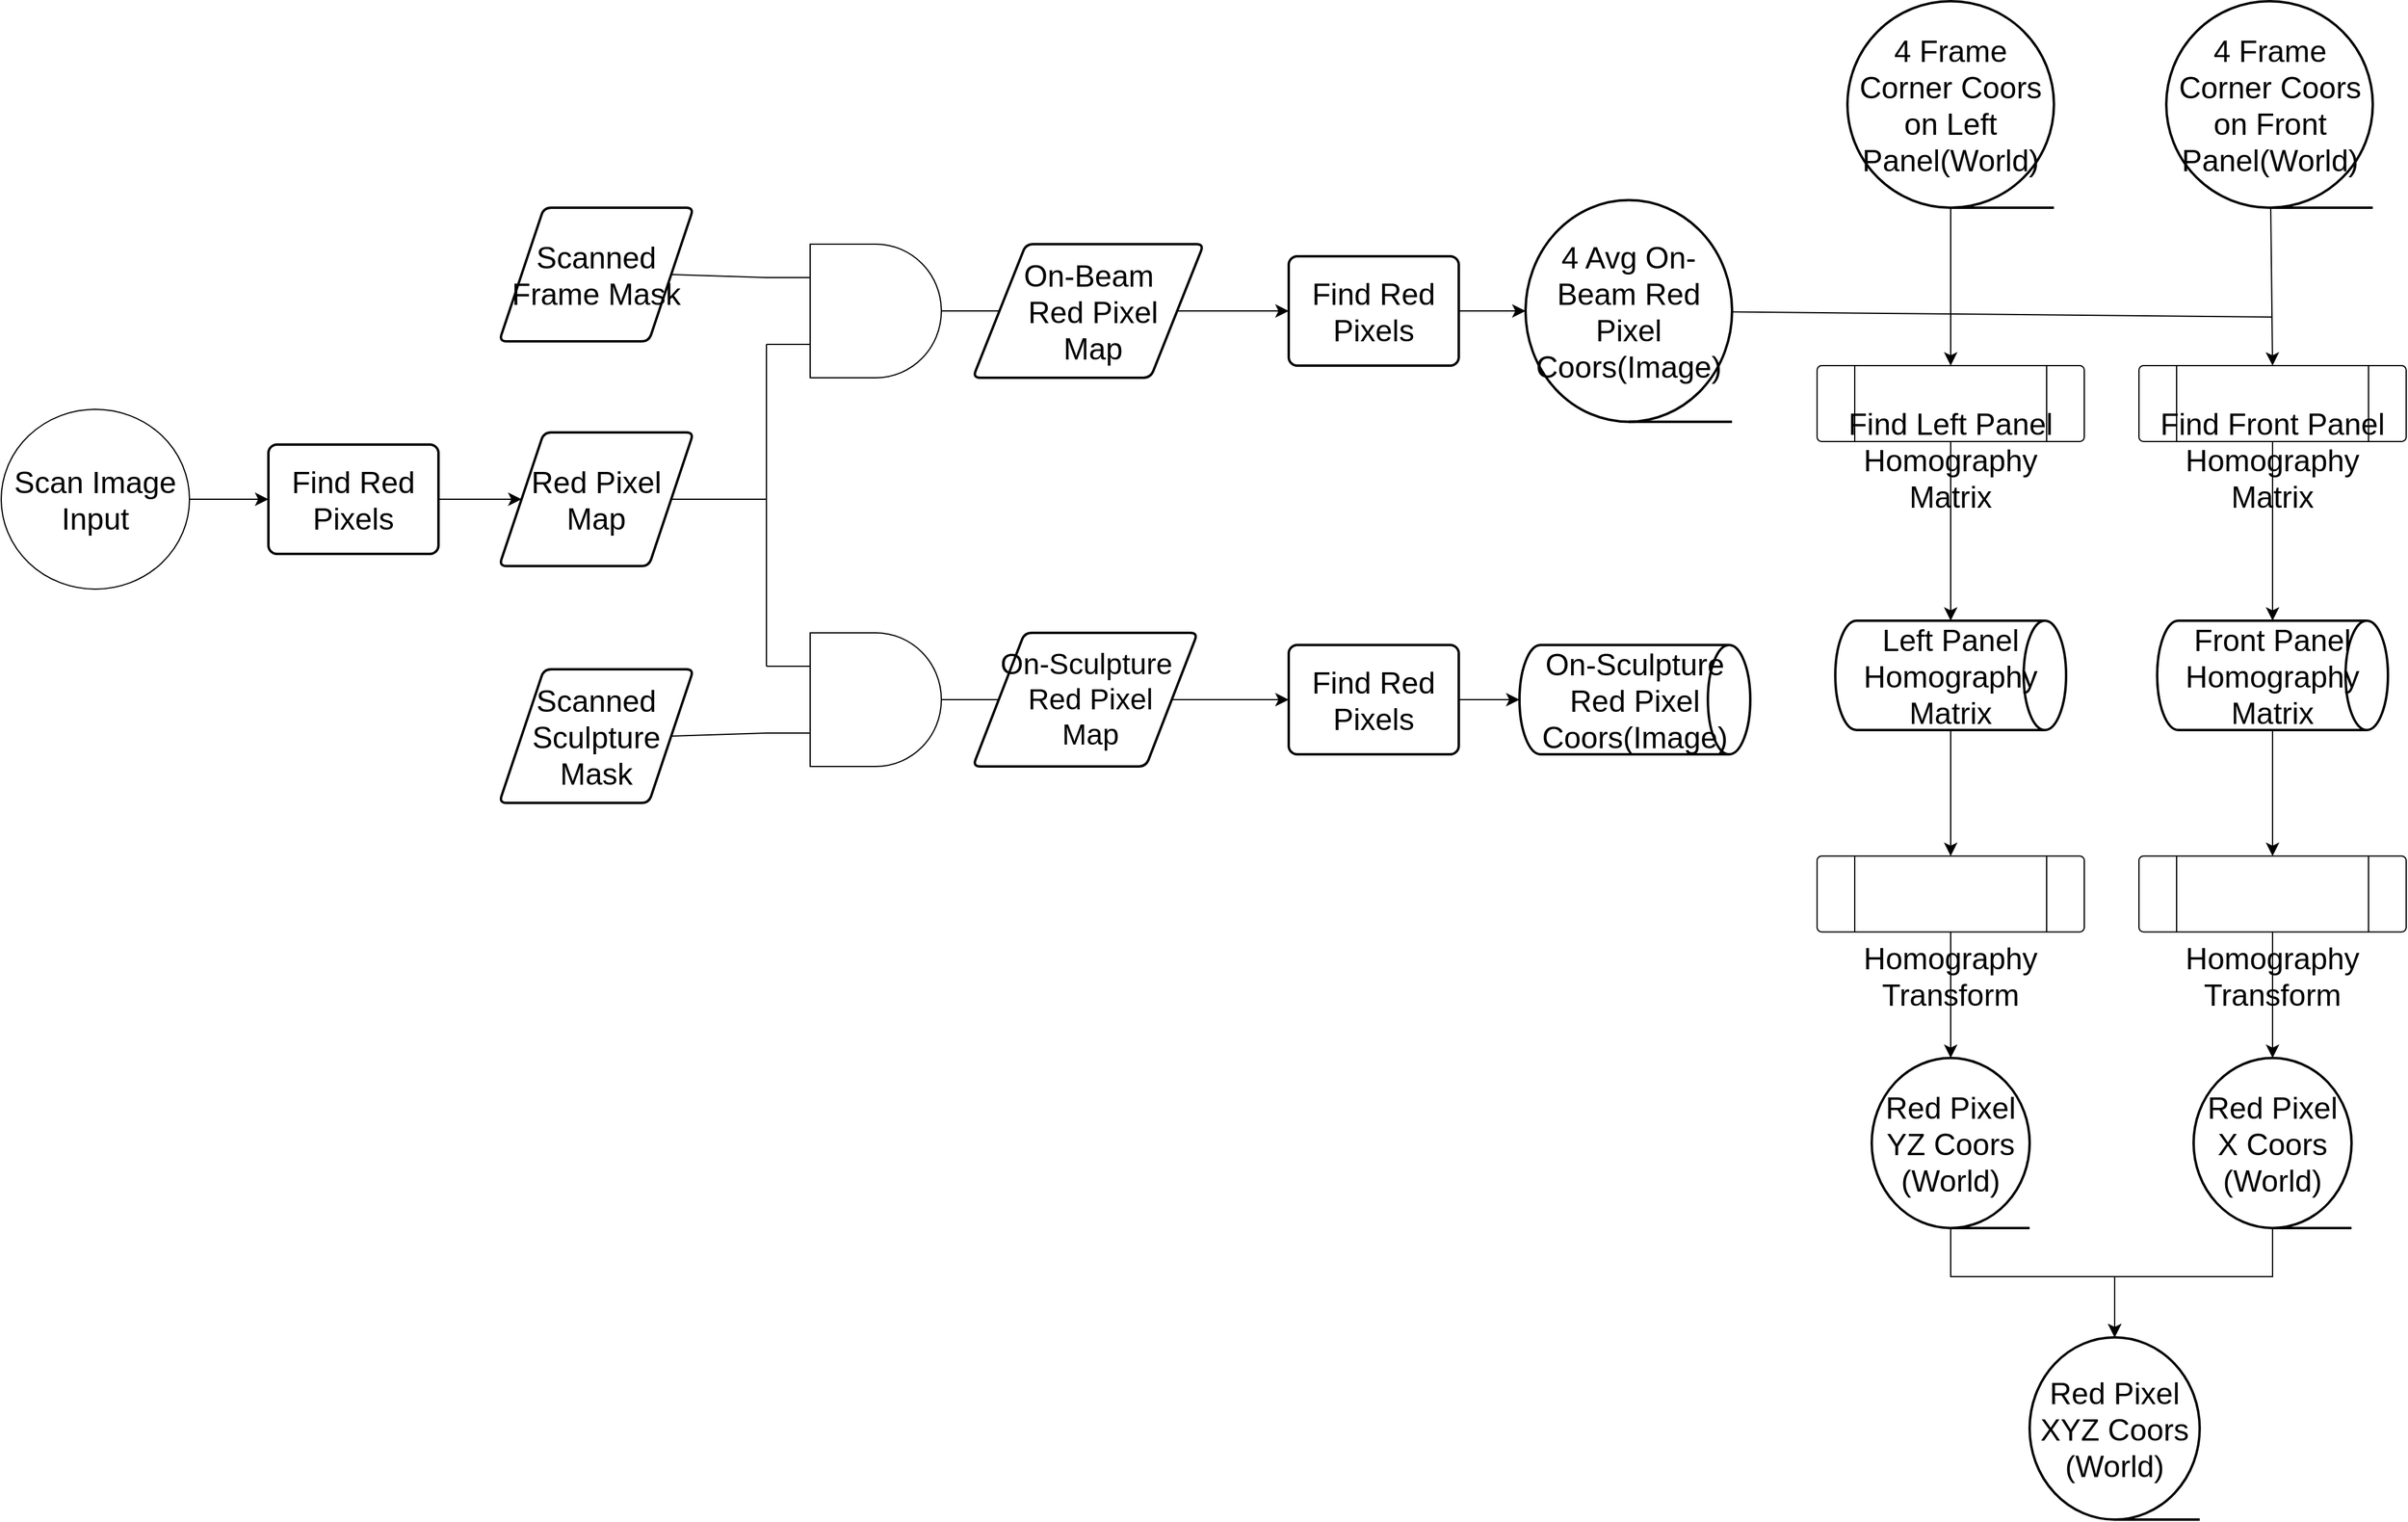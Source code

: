 <mxfile version="24.2.3" type="device">
  <diagram name="Page-1" id="OlKapIi3uWO2QsuCSNSb">
    <mxGraphModel dx="1537" dy="870" grid="1" gridSize="10" guides="1" tooltips="1" connect="1" arrows="1" fold="1" page="1" pageScale="1" pageWidth="2000" pageHeight="1500" math="0" shadow="0">
      <root>
        <mxCell id="0" />
        <mxCell id="1" parent="0" />
        <mxCell id="RCYnNcVBV2A_GnD5C0OR-2" style="edgeStyle=none;curved=1;rounded=0;orthogonalLoop=1;jettySize=auto;html=1;fontSize=12;startSize=8;endSize=8;entryX=0;entryY=0.5;entryDx=0;entryDy=0;labelBackgroundColor=none;textShadow=0;" parent="1" source="859-qJpJI6VnqW7jw_TA-1" target="g15t2NtTSoSg01-tuQBl-59" edge="1">
          <mxGeometry relative="1" as="geometry">
            <mxPoint x="315" y="490.0" as="targetPoint" />
          </mxGeometry>
        </mxCell>
        <mxCell id="859-qJpJI6VnqW7jw_TA-1" value="&lt;font style=&quot;font-size: 25px;&quot;&gt;Scan Image Input&lt;br&gt;&lt;/font&gt;" style="ellipse;html=1;labelBackgroundColor=none;textShadow=0;whiteSpace=wrap;" parent="1" vertex="1">
          <mxGeometry x="20" y="416" width="155" height="148" as="geometry" />
        </mxCell>
        <mxCell id="RCYnNcVBV2A_GnD5C0OR-5" style="edgeStyle=none;curved=1;rounded=0;orthogonalLoop=1;jettySize=auto;html=1;fontSize=12;startSize=8;endSize=8;exitX=1;exitY=0.5;exitDx=0;exitDy=0;entryX=0;entryY=0.5;entryDx=0;entryDy=0;labelBackgroundColor=none;textShadow=0;" parent="1" source="g15t2NtTSoSg01-tuQBl-59" target="g15t2NtTSoSg01-tuQBl-61" edge="1">
          <mxGeometry relative="1" as="geometry">
            <mxPoint x="495" y="490" as="targetPoint" />
            <mxPoint x="365" y="490.0" as="sourcePoint" />
          </mxGeometry>
        </mxCell>
        <mxCell id="g15t2NtTSoSg01-tuQBl-27" style="edgeStyle=none;curved=0;rounded=0;orthogonalLoop=1;jettySize=auto;html=1;entryX=0;entryY=0.5;entryDx=0;entryDy=0;fontSize=12;startSize=8;endSize=8;endArrow=none;endFill=0;labelBackgroundColor=none;textShadow=0;" parent="1" target="g15t2NtTSoSg01-tuQBl-67" edge="1">
          <mxGeometry relative="1" as="geometry">
            <mxPoint x="810" y="335.0" as="sourcePoint" />
            <mxPoint x="840" y="335" as="targetPoint" />
          </mxGeometry>
        </mxCell>
        <mxCell id="g15t2NtTSoSg01-tuQBl-8" value="" style="verticalLabelPosition=bottom;shadow=0;dashed=0;align=center;html=1;verticalAlign=top;shape=mxgraph.electrical.logic_gates.logic_gate;operation=and;labelBackgroundColor=none;textShadow=0;whiteSpace=wrap;" parent="1" vertex="1">
          <mxGeometry x="650" y="280" width="180" height="110" as="geometry" />
        </mxCell>
        <mxCell id="g15t2NtTSoSg01-tuQBl-13" style="edgeStyle=none;curved=0;rounded=0;orthogonalLoop=1;jettySize=auto;html=1;entryX=0;entryY=0.25;entryDx=0;entryDy=0;entryPerimeter=0;fontSize=12;startSize=8;endSize=8;endArrow=none;endFill=0;exitX=1;exitY=0.5;exitDx=0;exitDy=0;labelBackgroundColor=none;textShadow=0;" parent="1" source="g15t2NtTSoSg01-tuQBl-63" target="g15t2NtTSoSg01-tuQBl-8" edge="1">
          <mxGeometry relative="1" as="geometry">
            <mxPoint x="575" y="306.042" as="sourcePoint" />
          </mxGeometry>
        </mxCell>
        <mxCell id="g15t2NtTSoSg01-tuQBl-31" style="edgeStyle=none;curved=1;rounded=0;orthogonalLoop=1;jettySize=auto;html=1;entryX=0;entryY=0.5;entryDx=0;entryDy=0;fontSize=12;startSize=8;endSize=8;exitX=1;exitY=0.5;exitDx=0;exitDy=0;labelBackgroundColor=none;textShadow=0;" parent="1" source="g15t2NtTSoSg01-tuQBl-67" target="g15t2NtTSoSg01-tuQBl-70" edge="1">
          <mxGeometry relative="1" as="geometry">
            <mxPoint x="960" y="335" as="sourcePoint" />
            <mxPoint x="1080" y="335.0" as="targetPoint" />
          </mxGeometry>
        </mxCell>
        <mxCell id="g15t2NtTSoSg01-tuQBl-29" style="edgeStyle=none;curved=1;rounded=0;orthogonalLoop=1;jettySize=auto;html=1;entryX=0;entryY=0.5;entryDx=0;entryDy=0;fontSize=12;startSize=8;endSize=8;endArrow=none;endFill=0;labelBackgroundColor=none;textShadow=0;" parent="1" target="g15t2NtTSoSg01-tuQBl-68" edge="1">
          <mxGeometry relative="1" as="geometry">
            <mxPoint x="810" y="655" as="sourcePoint" />
            <mxPoint x="840" y="655" as="targetPoint" />
          </mxGeometry>
        </mxCell>
        <mxCell id="g15t2NtTSoSg01-tuQBl-18" value="" style="verticalLabelPosition=bottom;shadow=0;dashed=0;align=center;html=1;verticalAlign=top;shape=mxgraph.electrical.logic_gates.logic_gate;operation=and;labelBackgroundColor=none;textShadow=0;whiteSpace=wrap;" parent="1" vertex="1">
          <mxGeometry x="650" y="600" width="180" height="110" as="geometry" />
        </mxCell>
        <mxCell id="g15t2NtTSoSg01-tuQBl-19" value="" style="endArrow=none;html=1;rounded=0;fontSize=12;startSize=8;endSize=8;curved=1;entryX=0;entryY=0.25;entryDx=0;entryDy=0;entryPerimeter=0;labelBackgroundColor=none;textShadow=0;" parent="1" target="g15t2NtTSoSg01-tuQBl-18" edge="1">
          <mxGeometry width="50" height="50" relative="1" as="geometry">
            <mxPoint x="650" y="490" as="sourcePoint" />
            <mxPoint x="780" y="410" as="targetPoint" />
          </mxGeometry>
        </mxCell>
        <mxCell id="g15t2NtTSoSg01-tuQBl-24" style="edgeStyle=none;curved=1;rounded=0;orthogonalLoop=1;jettySize=auto;html=1;entryX=0;entryY=0.75;entryDx=0;entryDy=0;entryPerimeter=0;fontSize=12;startSize=8;endSize=8;endArrow=none;endFill=0;exitX=1;exitY=0.5;exitDx=0;exitDy=0;labelBackgroundColor=none;textShadow=0;" parent="1" source="g15t2NtTSoSg01-tuQBl-65" target="g15t2NtTSoSg01-tuQBl-18" edge="1">
          <mxGeometry relative="1" as="geometry">
            <mxPoint x="575" y="683.958" as="sourcePoint" />
          </mxGeometry>
        </mxCell>
        <mxCell id="g15t2NtTSoSg01-tuQBl-25" style="edgeStyle=none;curved=1;rounded=0;orthogonalLoop=1;jettySize=auto;html=1;exitX=0.5;exitY=0;exitDx=0;exitDy=0;fontSize=12;startSize=8;endSize=8;labelBackgroundColor=none;textShadow=0;" parent="1" edge="1">
          <mxGeometry relative="1" as="geometry">
            <mxPoint x="500" y="260" as="sourcePoint" />
            <mxPoint x="500" y="260" as="targetPoint" />
          </mxGeometry>
        </mxCell>
        <mxCell id="g15t2NtTSoSg01-tuQBl-26" style="edgeStyle=none;curved=0;rounded=0;orthogonalLoop=1;jettySize=auto;html=1;entryX=0;entryY=0.75;entryDx=0;entryDy=0;entryPerimeter=0;fontSize=12;startSize=8;endSize=8;endArrow=none;endFill=0;exitX=1;exitY=0.5;exitDx=0;exitDy=0;labelBackgroundColor=none;textShadow=0;" parent="1" source="g15t2NtTSoSg01-tuQBl-61" target="g15t2NtTSoSg01-tuQBl-8" edge="1">
          <mxGeometry relative="1" as="geometry">
            <mxPoint x="575" y="490" as="sourcePoint" />
            <Array as="points">
              <mxPoint x="650" y="490" />
            </Array>
          </mxGeometry>
        </mxCell>
        <mxCell id="g15t2NtTSoSg01-tuQBl-46" style="edgeStyle=none;curved=1;rounded=0;orthogonalLoop=1;jettySize=auto;html=1;entryX=0;entryY=0.5;entryDx=0;entryDy=0;fontSize=12;startSize=8;endSize=8;exitX=1;exitY=0.5;exitDx=0;exitDy=0;labelBackgroundColor=none;textShadow=0;" parent="1" source="g15t2NtTSoSg01-tuQBl-68" target="g15t2NtTSoSg01-tuQBl-71" edge="1">
          <mxGeometry relative="1" as="geometry">
            <mxPoint x="960" y="655" as="sourcePoint" />
            <mxPoint x="1080" y="655" as="targetPoint" />
          </mxGeometry>
        </mxCell>
        <mxCell id="g15t2NtTSoSg01-tuQBl-32" style="edgeStyle=none;curved=1;rounded=0;orthogonalLoop=1;jettySize=auto;html=1;fontSize=12;startSize=8;endSize=8;exitX=1;exitY=0.5;exitDx=0;exitDy=0;labelBackgroundColor=none;textShadow=0;" parent="1" source="g15t2NtTSoSg01-tuQBl-70" target="g15t2NtTSoSg01-tuQBl-33" edge="1">
          <mxGeometry relative="1" as="geometry">
            <mxPoint x="1330" y="335" as="targetPoint" />
            <mxPoint x="1220" y="335.0" as="sourcePoint" />
          </mxGeometry>
        </mxCell>
        <mxCell id="g15t2NtTSoSg01-tuQBl-89" style="edgeStyle=none;curved=1;rounded=0;orthogonalLoop=1;jettySize=auto;html=1;fontSize=12;startSize=8;endSize=8;endArrow=none;endFill=0;labelBackgroundColor=none;textShadow=0;" parent="1" source="g15t2NtTSoSg01-tuQBl-33" edge="1">
          <mxGeometry relative="1" as="geometry">
            <mxPoint x="1890" y="340" as="targetPoint" />
          </mxGeometry>
        </mxCell>
        <mxCell id="g15t2NtTSoSg01-tuQBl-33" value="&lt;font style=&quot;font-size: 25px;&quot;&gt;4 Avg On-Beam Red Pixel Coors(Image)&lt;br&gt;&lt;/font&gt;" style="strokeWidth=2;html=1;shape=mxgraph.flowchart.sequential_data;labelBackgroundColor=none;textShadow=0;verticalAlign=middle;whiteSpace=wrap;" parent="1" vertex="1">
          <mxGeometry x="1275" y="243.75" width="170" height="182.5" as="geometry" />
        </mxCell>
        <mxCell id="g15t2NtTSoSg01-tuQBl-42" style="edgeStyle=none;curved=1;rounded=0;orthogonalLoop=1;jettySize=auto;html=1;entryX=0.5;entryY=0;entryDx=0;entryDy=0;fontSize=12;startSize=8;endSize=8;exitX=0.5;exitY=1;exitDx=0;exitDy=0;exitPerimeter=0;labelBackgroundColor=none;textShadow=0;" parent="1" source="g15t2NtTSoSg01-tuQBl-36" target="g15t2NtTSoSg01-tuQBl-38" edge="1">
          <mxGeometry relative="1" as="geometry">
            <mxPoint x="1640" y="280" as="sourcePoint" />
          </mxGeometry>
        </mxCell>
        <mxCell id="g15t2NtTSoSg01-tuQBl-36" value="&lt;font style=&quot;font-size: 25px;&quot;&gt;4 Frame Corner Coors on Left Panel(World)&lt;br&gt;&lt;/font&gt;" style="strokeWidth=2;html=1;shape=mxgraph.flowchart.sequential_data;labelBackgroundColor=none;textShadow=0;whiteSpace=wrap;" parent="1" vertex="1">
          <mxGeometry x="1540" y="80" width="170" height="170" as="geometry" />
        </mxCell>
        <mxCell id="g15t2NtTSoSg01-tuQBl-38" value="&lt;font style=&quot;font-size: 25px;&quot;&gt;Find Left Panel Homography Matrix&lt;/font&gt;" style="verticalLabelPosition=bottom;verticalAlign=bottom;html=1;shape=process;rounded=1;size=0.14;arcSize=6;labelBackgroundColor=none;textShadow=0;whiteSpace=wrap;" parent="1" vertex="1">
          <mxGeometry x="1515" y="380" width="220" height="62.5" as="geometry" />
        </mxCell>
        <mxCell id="g15t2NtTSoSg01-tuQBl-74" style="edgeStyle=none;curved=1;rounded=0;orthogonalLoop=1;jettySize=auto;html=1;entryX=0.5;entryY=0;entryDx=0;entryDy=0;fontSize=12;startSize=8;endSize=8;labelBackgroundColor=none;textShadow=0;" parent="1" source="g15t2NtTSoSg01-tuQBl-43" target="g15t2NtTSoSg01-tuQBl-72" edge="1">
          <mxGeometry relative="1" as="geometry" />
        </mxCell>
        <mxCell id="g15t2NtTSoSg01-tuQBl-43" value="&lt;font style=&quot;font-size: 25px;&quot;&gt;Left Panel Homography Matrix&lt;/font&gt;" style="strokeWidth=2;html=1;shape=mxgraph.flowchart.direct_data;labelBackgroundColor=none;textShadow=0;whiteSpace=wrap;" parent="1" vertex="1">
          <mxGeometry x="1530" y="590" width="190" height="90" as="geometry" />
        </mxCell>
        <mxCell id="g15t2NtTSoSg01-tuQBl-44" style="edgeStyle=none;curved=1;rounded=0;orthogonalLoop=1;jettySize=auto;html=1;entryX=0.5;entryY=0;entryDx=0;entryDy=0;entryPerimeter=0;fontSize=12;startSize=8;endSize=8;exitX=0.5;exitY=1;exitDx=0;exitDy=0;labelBackgroundColor=none;textShadow=0;" parent="1" source="g15t2NtTSoSg01-tuQBl-38" target="g15t2NtTSoSg01-tuQBl-43" edge="1">
          <mxGeometry relative="1" as="geometry" />
        </mxCell>
        <mxCell id="g15t2NtTSoSg01-tuQBl-48" style="edgeStyle=none;curved=1;rounded=0;orthogonalLoop=1;jettySize=auto;html=1;entryX=0;entryY=0.5;entryDx=0;entryDy=0;entryPerimeter=0;fontSize=12;startSize=8;endSize=8;exitX=1;exitY=0.5;exitDx=0;exitDy=0;labelBackgroundColor=none;textShadow=0;" parent="1" source="g15t2NtTSoSg01-tuQBl-71" target="g15t2NtTSoSg01-tuQBl-58" edge="1">
          <mxGeometry relative="1" as="geometry">
            <mxPoint x="1220" y="655" as="sourcePoint" />
            <mxPoint x="1330" y="655" as="targetPoint" />
          </mxGeometry>
        </mxCell>
        <mxCell id="g15t2NtTSoSg01-tuQBl-50" style="edgeStyle=none;curved=1;rounded=0;orthogonalLoop=1;jettySize=auto;html=1;fontSize=12;startSize=8;endSize=8;entryX=0.5;entryY=0;entryDx=0;entryDy=0;labelBackgroundColor=none;textShadow=0;" parent="1" source="g15t2NtTSoSg01-tuQBl-49" target="g15t2NtTSoSg01-tuQBl-51" edge="1">
          <mxGeometry relative="1" as="geometry">
            <mxPoint x="1890" y="420" as="targetPoint" />
          </mxGeometry>
        </mxCell>
        <mxCell id="g15t2NtTSoSg01-tuQBl-49" value="&lt;div align=&quot;center&quot;&gt;&lt;font style=&quot;font-size: 25px;&quot;&gt;4 Frame Corner Coors on Front Panel(World)&lt;/font&gt;&lt;br&gt;&lt;/div&gt;" style="strokeWidth=2;html=1;shape=mxgraph.flowchart.sequential_data;labelBackgroundColor=none;textShadow=0;whiteSpace=wrap;" parent="1" vertex="1">
          <mxGeometry x="1802.5" y="80" width="170" height="170" as="geometry" />
        </mxCell>
        <mxCell id="g15t2NtTSoSg01-tuQBl-51" value="&lt;font style=&quot;font-size: 25px;&quot;&gt;Find Front Panel Homography Matrix&lt;/font&gt;" style="verticalLabelPosition=bottom;verticalAlign=bottom;html=1;shape=process;rounded=1;size=0.14;arcSize=6;labelBackgroundColor=none;textShadow=0;whiteSpace=wrap;" parent="1" vertex="1">
          <mxGeometry x="1780" y="380" width="220" height="62.5" as="geometry" />
        </mxCell>
        <mxCell id="g15t2NtTSoSg01-tuQBl-75" style="edgeStyle=none;curved=1;rounded=0;orthogonalLoop=1;jettySize=auto;html=1;entryX=0.5;entryY=0;entryDx=0;entryDy=0;fontSize=12;startSize=8;endSize=8;labelBackgroundColor=none;textShadow=0;" parent="1" source="g15t2NtTSoSg01-tuQBl-54" target="g15t2NtTSoSg01-tuQBl-73" edge="1">
          <mxGeometry relative="1" as="geometry" />
        </mxCell>
        <mxCell id="g15t2NtTSoSg01-tuQBl-54" value="&lt;font style=&quot;font-size: 25px;&quot;&gt;Front Panel Homography Matrix&lt;/font&gt;" style="strokeWidth=2;html=1;shape=mxgraph.flowchart.direct_data;labelBackgroundColor=none;textShadow=0;whiteSpace=wrap;" parent="1" vertex="1">
          <mxGeometry x="1795" y="590" width="190" height="90" as="geometry" />
        </mxCell>
        <mxCell id="g15t2NtTSoSg01-tuQBl-55" style="edgeStyle=none;curved=1;rounded=0;orthogonalLoop=1;jettySize=auto;html=1;entryX=0.5;entryY=0;entryDx=0;entryDy=0;entryPerimeter=0;fontSize=12;startSize=8;endSize=8;labelBackgroundColor=none;textShadow=0;" parent="1" source="g15t2NtTSoSg01-tuQBl-51" target="g15t2NtTSoSg01-tuQBl-54" edge="1">
          <mxGeometry relative="1" as="geometry" />
        </mxCell>
        <mxCell id="g15t2NtTSoSg01-tuQBl-58" value="&lt;font style=&quot;font-size: 25px;&quot;&gt;On-Sculpture Red Pixel Coors(Image)&lt;/font&gt;" style="strokeWidth=2;html=1;shape=mxgraph.flowchart.direct_data;labelBackgroundColor=none;textShadow=0;whiteSpace=wrap;" parent="1" vertex="1">
          <mxGeometry x="1270" y="610" width="190" height="90" as="geometry" />
        </mxCell>
        <mxCell id="g15t2NtTSoSg01-tuQBl-59" value="&lt;font style=&quot;font-size: 25px;&quot;&gt;Find Red Pixels&lt;/font&gt;" style="rounded=1;html=1;absoluteArcSize=1;arcSize=14;strokeWidth=2;labelBackgroundColor=none;textShadow=0;whiteSpace=wrap;" parent="1" vertex="1">
          <mxGeometry x="240" y="445" width="140" height="90" as="geometry" />
        </mxCell>
        <mxCell id="g15t2NtTSoSg01-tuQBl-61" value="&lt;font style=&quot;font-size: 25px;&quot;&gt;Red Pixel Map&lt;/font&gt;" style="shape=parallelogram;html=1;strokeWidth=2;perimeter=parallelogramPerimeter;rounded=1;arcSize=12;size=0.23;labelBackgroundColor=none;textShadow=0;whiteSpace=wrap;" parent="1" vertex="1">
          <mxGeometry x="430" y="435" width="160" height="110" as="geometry" />
        </mxCell>
        <mxCell id="g15t2NtTSoSg01-tuQBl-63" value="&lt;font style=&quot;font-size: 25px;&quot;&gt;Scanned Frame Mask&lt;/font&gt;" style="shape=parallelogram;html=1;strokeWidth=2;perimeter=parallelogramPerimeter;rounded=1;arcSize=12;size=0.23;labelBackgroundColor=none;textShadow=0;whiteSpace=wrap;" parent="1" vertex="1">
          <mxGeometry x="430" y="250" width="160" height="110" as="geometry" />
        </mxCell>
        <mxCell id="g15t2NtTSoSg01-tuQBl-65" value="&lt;font style=&quot;font-size: 25px;&quot;&gt;Scanned Sculpture Mask&lt;br&gt;&lt;/font&gt;" style="shape=parallelogram;html=1;strokeWidth=2;perimeter=parallelogramPerimeter;rounded=1;arcSize=12;size=0.23;labelBackgroundColor=none;textShadow=0;whiteSpace=wrap;" parent="1" vertex="1">
          <mxGeometry x="430" y="630" width="160" height="110" as="geometry" />
        </mxCell>
        <mxCell id="g15t2NtTSoSg01-tuQBl-67" value="&lt;div&gt;&lt;font style=&quot;font-size: 25px;&quot;&gt;On-Beam&lt;/font&gt;&lt;/div&gt;&lt;div&gt;&lt;font style=&quot;font-size: 25px;&quot;&gt;&amp;nbsp;Red Pixel&lt;/font&gt;&lt;/div&gt;&lt;div&gt;&lt;font style=&quot;font-size: 25px;&quot;&gt;&amp;nbsp;Map&lt;/font&gt;&lt;/div&gt;" style="shape=parallelogram;html=1;strokeWidth=2;perimeter=parallelogramPerimeter;rounded=1;arcSize=12;size=0.23;labelBackgroundColor=none;textShadow=0;" parent="1" vertex="1">
          <mxGeometry x="820" y="280" width="190" height="110" as="geometry" />
        </mxCell>
        <mxCell id="g15t2NtTSoSg01-tuQBl-68" value="&lt;div&gt;&lt;font style=&quot;font-size: 24px;&quot;&gt;On-Sculpture&lt;/font&gt;&lt;/div&gt;&lt;div&gt;&lt;font style=&quot;font-size: 24px;&quot;&gt;&amp;nbsp;Red Pixel&lt;/font&gt;&lt;/div&gt;&lt;div&gt;&lt;font style=&quot;font-size: 24px;&quot;&gt;&amp;nbsp;Map&lt;/font&gt;&lt;/div&gt;" style="shape=parallelogram;html=1;strokeWidth=2;perimeter=parallelogramPerimeter;rounded=1;arcSize=12;size=0.23;labelBackgroundColor=none;textShadow=0;" parent="1" vertex="1">
          <mxGeometry x="820" y="600" width="185" height="110" as="geometry" />
        </mxCell>
        <mxCell id="g15t2NtTSoSg01-tuQBl-70" value="&lt;font style=&quot;font-size: 25px;&quot;&gt;Find Red Pixels&lt;/font&gt;" style="rounded=1;html=1;absoluteArcSize=1;arcSize=14;strokeWidth=2;labelBackgroundColor=none;textShadow=0;whiteSpace=wrap;" parent="1" vertex="1">
          <mxGeometry x="1080" y="290" width="140" height="90" as="geometry" />
        </mxCell>
        <mxCell id="g15t2NtTSoSg01-tuQBl-71" value="&lt;font style=&quot;font-size: 25px;&quot;&gt;Find Red Pixels&lt;/font&gt;" style="rounded=1;html=1;absoluteArcSize=1;arcSize=14;strokeWidth=2;labelBackgroundColor=none;textShadow=0;whiteSpace=wrap;" parent="1" vertex="1">
          <mxGeometry x="1080" y="610" width="140" height="90" as="geometry" />
        </mxCell>
        <mxCell id="g15t2NtTSoSg01-tuQBl-72" value="&lt;font style=&quot;font-size: 25px;&quot;&gt;Homography Transform&lt;br&gt;&lt;/font&gt;" style="verticalLabelPosition=bottom;verticalAlign=top;html=1;shape=process;rounded=1;size=0.14;arcSize=6;labelBackgroundColor=none;textShadow=0;whiteSpace=wrap;" parent="1" vertex="1">
          <mxGeometry x="1515" y="783.75" width="220" height="62.5" as="geometry" />
        </mxCell>
        <mxCell id="g15t2NtTSoSg01-tuQBl-73" value="&lt;font style=&quot;font-size: 25px;&quot;&gt;Homography Transform&lt;br&gt;&lt;/font&gt;" style="verticalLabelPosition=bottom;verticalAlign=top;html=1;shape=process;rounded=1;size=0.14;arcSize=6;labelBackgroundColor=none;textShadow=0;whiteSpace=wrap;" parent="1" vertex="1">
          <mxGeometry x="1780" y="783.75" width="220" height="62.5" as="geometry" />
        </mxCell>
        <mxCell id="g15t2NtTSoSg01-tuQBl-81" value="&lt;div&gt;&lt;font style=&quot;font-size: 25px;&quot;&gt;Red Pixel YZ Coors&lt;/font&gt;&lt;/div&gt;&lt;div&gt;&lt;font style=&quot;font-size: 25px;&quot;&gt;(World)&lt;/font&gt;&lt;/div&gt;" style="strokeWidth=2;html=1;shape=mxgraph.flowchart.sequential_data;labelBackgroundColor=none;textShadow=0;whiteSpace=wrap;" parent="1" vertex="1">
          <mxGeometry x="1560" y="950" width="130" height="140" as="geometry" />
        </mxCell>
        <mxCell id="g15t2NtTSoSg01-tuQBl-82" value="&lt;div&gt;&lt;font style=&quot;font-size: 25px;&quot;&gt;Red Pixel X Coors&lt;/font&gt;&lt;/div&gt;&lt;div&gt;&lt;font style=&quot;font-size: 25px;&quot;&gt;(World)&lt;/font&gt;&lt;/div&gt;" style="strokeWidth=2;html=1;shape=mxgraph.flowchart.sequential_data;labelBackgroundColor=none;textShadow=0;whiteSpace=wrap;" parent="1" vertex="1">
          <mxGeometry x="1825" y="950" width="130" height="140" as="geometry" />
        </mxCell>
        <mxCell id="g15t2NtTSoSg01-tuQBl-83" style="edgeStyle=none;curved=1;rounded=0;orthogonalLoop=1;jettySize=auto;html=1;entryX=0.5;entryY=0;entryDx=0;entryDy=0;entryPerimeter=0;fontSize=12;startSize=8;endSize=8;labelBackgroundColor=none;textShadow=0;" parent="1" source="g15t2NtTSoSg01-tuQBl-72" target="g15t2NtTSoSg01-tuQBl-81" edge="1">
          <mxGeometry relative="1" as="geometry" />
        </mxCell>
        <mxCell id="g15t2NtTSoSg01-tuQBl-84" style="edgeStyle=none;curved=1;rounded=0;orthogonalLoop=1;jettySize=auto;html=1;entryX=0.5;entryY=0;entryDx=0;entryDy=0;entryPerimeter=0;fontSize=12;startSize=8;endSize=8;labelBackgroundColor=none;textShadow=0;" parent="1" source="g15t2NtTSoSg01-tuQBl-73" target="g15t2NtTSoSg01-tuQBl-82" edge="1">
          <mxGeometry relative="1" as="geometry" />
        </mxCell>
        <mxCell id="g15t2NtTSoSg01-tuQBl-85" value="&lt;div&gt;&lt;font style=&quot;font-size: 25px;&quot;&gt;Red Pixel XYZ Coors&lt;/font&gt;&lt;/div&gt;&lt;div&gt;&lt;font style=&quot;font-size: 25px;&quot;&gt;(World)&lt;/font&gt;&lt;/div&gt;" style="strokeWidth=2;html=1;shape=mxgraph.flowchart.sequential_data;labelBackgroundColor=none;textShadow=0;whiteSpace=wrap;" parent="1" vertex="1">
          <mxGeometry x="1690" y="1180" width="140" height="150" as="geometry" />
        </mxCell>
        <mxCell id="g15t2NtTSoSg01-tuQBl-86" style="edgeStyle=none;curved=0;rounded=0;orthogonalLoop=1;jettySize=auto;html=1;entryX=0.5;entryY=0;entryDx=0;entryDy=0;entryPerimeter=0;fontSize=12;startSize=8;endSize=8;exitX=0.5;exitY=1;exitDx=0;exitDy=0;exitPerimeter=0;labelBackgroundColor=none;textShadow=0;" parent="1" source="g15t2NtTSoSg01-tuQBl-81" target="g15t2NtTSoSg01-tuQBl-85" edge="1">
          <mxGeometry relative="1" as="geometry">
            <Array as="points">
              <mxPoint x="1625" y="1130" />
              <mxPoint x="1760" y="1130" />
            </Array>
          </mxGeometry>
        </mxCell>
        <mxCell id="g15t2NtTSoSg01-tuQBl-87" style="edgeStyle=none;curved=0;rounded=0;orthogonalLoop=1;jettySize=auto;html=1;entryX=0.5;entryY=0;entryDx=0;entryDy=0;entryPerimeter=0;fontSize=12;startSize=8;endSize=8;labelBackgroundColor=none;textShadow=0;" parent="1" source="g15t2NtTSoSg01-tuQBl-82" target="g15t2NtTSoSg01-tuQBl-85" edge="1">
          <mxGeometry relative="1" as="geometry">
            <Array as="points">
              <mxPoint x="1890" y="1130" />
              <mxPoint x="1760" y="1130" />
            </Array>
          </mxGeometry>
        </mxCell>
      </root>
    </mxGraphModel>
  </diagram>
</mxfile>
